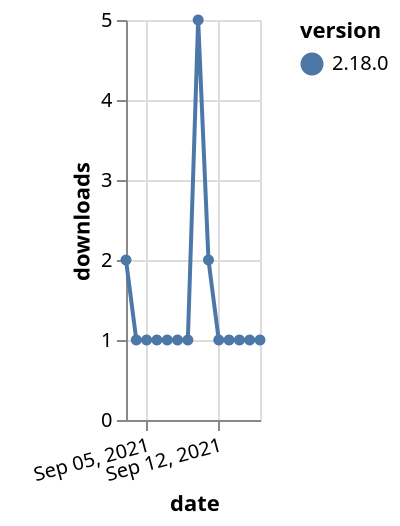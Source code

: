 {"$schema": "https://vega.github.io/schema/vega-lite/v5.json", "description": "A simple bar chart with embedded data.", "data": {"values": [{"date": "2021-09-03", "total": 518, "delta": 2, "version": "2.18.0"}, {"date": "2021-09-04", "total": 519, "delta": 1, "version": "2.18.0"}, {"date": "2021-09-05", "total": 520, "delta": 1, "version": "2.18.0"}, {"date": "2021-09-06", "total": 521, "delta": 1, "version": "2.18.0"}, {"date": "2021-09-07", "total": 522, "delta": 1, "version": "2.18.0"}, {"date": "2021-09-08", "total": 523, "delta": 1, "version": "2.18.0"}, {"date": "2021-09-09", "total": 524, "delta": 1, "version": "2.18.0"}, {"date": "2021-09-10", "total": 529, "delta": 5, "version": "2.18.0"}, {"date": "2021-09-11", "total": 531, "delta": 2, "version": "2.18.0"}, {"date": "2021-09-12", "total": 532, "delta": 1, "version": "2.18.0"}, {"date": "2021-09-13", "total": 533, "delta": 1, "version": "2.18.0"}, {"date": "2021-09-14", "total": 534, "delta": 1, "version": "2.18.0"}, {"date": "2021-09-15", "total": 535, "delta": 1, "version": "2.18.0"}, {"date": "2021-09-16", "total": 536, "delta": 1, "version": "2.18.0"}]}, "width": "container", "mark": {"type": "line", "point": {"filled": true}}, "encoding": {"x": {"field": "date", "type": "temporal", "timeUnit": "yearmonthdate", "title": "date", "axis": {"labelAngle": -15}}, "y": {"field": "delta", "type": "quantitative", "title": "downloads"}, "color": {"field": "version", "type": "nominal"}, "tooltip": {"field": "delta"}}}